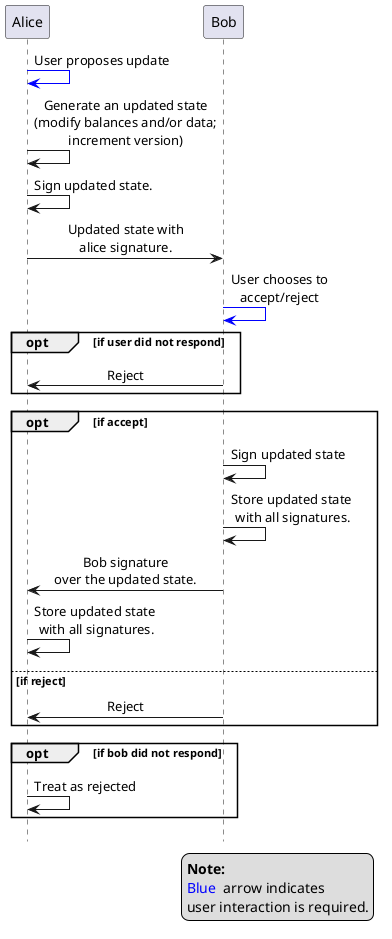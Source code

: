 ' SPDX-FileCopyrightText: 2021 Hyperledger
' SPDX-License-Identifier: CC-BY-4.0

@startuml transact_generic
!pragma teoz true
hide footbox
skinparam SequenceMessageAlign center

participant "Alice" as alice
participant "Bob" as bob

alice -[#blue]> alice: User proposes update
alice -> alice: Generate an updated state\n(modify balances and/or data;\nincrement version)
alice -> alice: Sign updated state.
alice -> bob: Updated state with\nalice signature.
bob -[#blue]> bob: User chooses to\naccept/reject
opt if user did not respond
alice <- bob: Reject
end
opt if accept 
bob -> bob: Sign updated state
bob -> bob: Store updated state \nwith all signatures.
alice <- bob: Bob signature\nover the updated state.
alice -> alice: Store updated state \nwith all signatures.
else if reject
alice <- bob: Reject
end
opt if bob did not respond
alice -> alice: Treat as rejected
end

legend bottom right
<b>Note:</b>
<color:blue>Blue </color> arrow indicates
user interaction is required.
endlegend

@enduml
